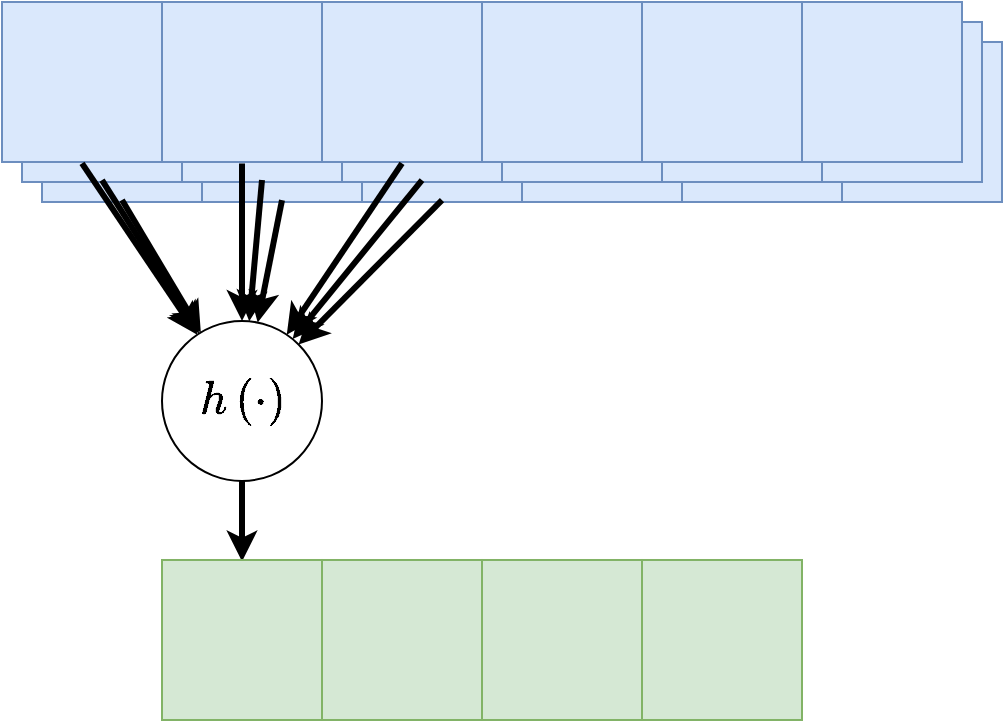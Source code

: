 <mxfile version="13.10.0" type="device" pages="4"><diagram id="vF97Dw1QmrKTJcvun0PX" name="0"><mxGraphModel dx="1350" dy="-3833" grid="1" gridSize="10" guides="1" tooltips="1" connect="0" arrows="0" fold="1" page="1" pageScale="1" pageWidth="827" pageHeight="1169" math="1" shadow="0"><root><mxCell id="0"/><mxCell id="1" parent="0"/><mxCell id="yicMpgWkKU4rlwMxTK-e-1" value="" style="whiteSpace=wrap;html=1;aspect=fixed;fillColor=#dae8fc;strokeColor=#6c8ebf;" vertex="1" parent="1"><mxGeometry x="100" y="4859.995" width="80" height="80" as="geometry"/></mxCell><mxCell id="yicMpgWkKU4rlwMxTK-e-2" value="" style="whiteSpace=wrap;html=1;aspect=fixed;fillColor=#dae8fc;strokeColor=#6c8ebf;" vertex="1" parent="1"><mxGeometry x="180" y="4859.995" width="80" height="80" as="geometry"/></mxCell><mxCell id="yicMpgWkKU4rlwMxTK-e-3" value="" style="whiteSpace=wrap;html=1;aspect=fixed;fillColor=#dae8fc;strokeColor=#6c8ebf;" vertex="1" parent="1"><mxGeometry x="260" y="4859.995" width="80" height="80" as="geometry"/></mxCell><mxCell id="yicMpgWkKU4rlwMxTK-e-4" value="" style="whiteSpace=wrap;html=1;aspect=fixed;fillColor=#dae8fc;strokeColor=#6c8ebf;" vertex="1" parent="1"><mxGeometry x="340" y="4859.995" width="80" height="80" as="geometry"/></mxCell><mxCell id="yicMpgWkKU4rlwMxTK-e-5" value="" style="whiteSpace=wrap;html=1;aspect=fixed;fillColor=#dae8fc;strokeColor=#6c8ebf;" vertex="1" parent="1"><mxGeometry x="420" y="4859.995" width="80" height="80" as="geometry"/></mxCell><mxCell id="yicMpgWkKU4rlwMxTK-e-6" value="" style="whiteSpace=wrap;html=1;aspect=fixed;fillColor=#dae8fc;strokeColor=#6c8ebf;" vertex="1" parent="1"><mxGeometry x="500" y="4859.995" width="80" height="80" as="geometry"/></mxCell><mxCell id="yicMpgWkKU4rlwMxTK-e-7" value="" style="whiteSpace=wrap;html=1;aspect=fixed;fillColor=#dae8fc;strokeColor=#6c8ebf;" vertex="1" parent="1"><mxGeometry x="90" y="4849.995" width="80" height="80" as="geometry"/></mxCell><mxCell id="yicMpgWkKU4rlwMxTK-e-8" value="" style="whiteSpace=wrap;html=1;aspect=fixed;fillColor=#dae8fc;strokeColor=#6c8ebf;" vertex="1" parent="1"><mxGeometry x="170" y="4849.995" width="80" height="80" as="geometry"/></mxCell><mxCell id="yicMpgWkKU4rlwMxTK-e-9" value="" style="whiteSpace=wrap;html=1;aspect=fixed;fillColor=#dae8fc;strokeColor=#6c8ebf;" vertex="1" parent="1"><mxGeometry x="250" y="4849.995" width="80" height="80" as="geometry"/></mxCell><mxCell id="yicMpgWkKU4rlwMxTK-e-10" value="" style="whiteSpace=wrap;html=1;aspect=fixed;fillColor=#dae8fc;strokeColor=#6c8ebf;" vertex="1" parent="1"><mxGeometry x="330" y="4849.995" width="80" height="80" as="geometry"/></mxCell><mxCell id="yicMpgWkKU4rlwMxTK-e-11" value="" style="whiteSpace=wrap;html=1;aspect=fixed;fillColor=#dae8fc;strokeColor=#6c8ebf;" vertex="1" parent="1"><mxGeometry x="410" y="4849.995" width="80" height="80" as="geometry"/></mxCell><mxCell id="yicMpgWkKU4rlwMxTK-e-12" value="" style="whiteSpace=wrap;html=1;aspect=fixed;fillColor=#dae8fc;strokeColor=#6c8ebf;" vertex="1" parent="1"><mxGeometry x="490" y="4849.995" width="80" height="80" as="geometry"/></mxCell><mxCell id="yicMpgWkKU4rlwMxTK-e-13" value="" style="whiteSpace=wrap;html=1;aspect=fixed;fillColor=#dae8fc;strokeColor=#6c8ebf;" vertex="1" parent="1"><mxGeometry x="80" y="4839.995" width="80" height="80" as="geometry"/></mxCell><mxCell id="yicMpgWkKU4rlwMxTK-e-14" value="" style="whiteSpace=wrap;html=1;aspect=fixed;fillColor=#dae8fc;strokeColor=#6c8ebf;" vertex="1" parent="1"><mxGeometry x="160" y="4839.995" width="80" height="80" as="geometry"/></mxCell><mxCell id="yicMpgWkKU4rlwMxTK-e-15" value="" style="whiteSpace=wrap;html=1;aspect=fixed;fillColor=#dae8fc;strokeColor=#6c8ebf;" vertex="1" parent="1"><mxGeometry x="240" y="4839.995" width="80" height="80" as="geometry"/></mxCell><mxCell id="yicMpgWkKU4rlwMxTK-e-16" value="" style="whiteSpace=wrap;html=1;aspect=fixed;fillColor=#dae8fc;strokeColor=#6c8ebf;" vertex="1" parent="1"><mxGeometry x="320" y="4839.995" width="80" height="80" as="geometry"/></mxCell><mxCell id="yicMpgWkKU4rlwMxTK-e-17" value="" style="whiteSpace=wrap;html=1;aspect=fixed;fillColor=#dae8fc;strokeColor=#6c8ebf;" vertex="1" parent="1"><mxGeometry x="400" y="4839.995" width="80" height="80" as="geometry"/></mxCell><mxCell id="yicMpgWkKU4rlwMxTK-e-18" value="" style="whiteSpace=wrap;html=1;aspect=fixed;fillColor=#dae8fc;strokeColor=#6c8ebf;" vertex="1" parent="1"><mxGeometry x="480" y="4839.995" width="80" height="80" as="geometry"/></mxCell><mxCell id="yicMpgWkKU4rlwMxTK-e-19" value="\(h\left(\cdot\right)\)&lt;br style=&quot;font-size: 20px&quot;&gt;" style="ellipse;whiteSpace=wrap;html=1;aspect=fixed;fontSize=20;" vertex="1" parent="1"><mxGeometry x="160" y="4999.495" width="80" height="80" as="geometry"/></mxCell><mxCell id="yicMpgWkKU4rlwMxTK-e-20" value="" style="endArrow=classic;html=1;strokeWidth=3;fontSize=20;exitX=0.5;exitY=1;exitDx=0;exitDy=0;" edge="1" parent="1" target="yicMpgWkKU4rlwMxTK-e-19"><mxGeometry width="50" height="50" relative="1" as="geometry"><mxPoint x="120" y="4920.722" as="sourcePoint"/><mxPoint x="107.812" y="5058.713" as="targetPoint"/></mxGeometry></mxCell><mxCell id="yicMpgWkKU4rlwMxTK-e-21" value="" style="endArrow=classic;html=1;strokeWidth=3;fontSize=20;exitX=0.5;exitY=1;exitDx=0;exitDy=0;" edge="1" parent="1" target="yicMpgWkKU4rlwMxTK-e-19"><mxGeometry width="50" height="50" relative="1" as="geometry"><mxPoint x="200" y="4920.722" as="sourcePoint"/><mxPoint x="117.812" y="5068.713" as="targetPoint"/></mxGeometry></mxCell><mxCell id="yicMpgWkKU4rlwMxTK-e-22" value="" style="endArrow=classic;html=1;strokeWidth=3;fontSize=20;exitX=0.5;exitY=1;exitDx=0;exitDy=0;entryX=0.5;entryY=0;entryDx=0;entryDy=0;" edge="1" parent="1" source="yicMpgWkKU4rlwMxTK-e-19"><mxGeometry width="50" height="50" relative="1" as="geometry"><mxPoint x="70" y="4949.495" as="sourcePoint"/><mxPoint x="200" y="5119.722" as="targetPoint"/></mxGeometry></mxCell><mxCell id="yicMpgWkKU4rlwMxTK-e-23" value="" style="whiteSpace=wrap;html=1;aspect=fixed;fillColor=#d5e8d4;strokeColor=#82b366;" vertex="1" parent="1"><mxGeometry x="160" y="5118.995" width="80" height="80" as="geometry"/></mxCell><mxCell id="yicMpgWkKU4rlwMxTK-e-24" value="" style="whiteSpace=wrap;html=1;aspect=fixed;fillColor=#d5e8d4;strokeColor=#82b366;" vertex="1" parent="1"><mxGeometry x="240" y="5118.995" width="80" height="80" as="geometry"/></mxCell><mxCell id="yicMpgWkKU4rlwMxTK-e-25" value="" style="whiteSpace=wrap;html=1;aspect=fixed;fillColor=#d5e8d4;strokeColor=#82b366;" vertex="1" parent="1"><mxGeometry x="320" y="5118.995" width="80" height="80" as="geometry"/></mxCell><mxCell id="yicMpgWkKU4rlwMxTK-e-26" value="&lt;font style=&quot;font-size: 40px&quot;&gt;&lt;br&gt;&lt;/font&gt;" style="whiteSpace=wrap;html=1;aspect=fixed;fillColor=#d5e8d4;strokeColor=#82b366;" vertex="1" parent="1"><mxGeometry x="400" y="5118.995" width="80" height="80" as="geometry"/></mxCell><mxCell id="yicMpgWkKU4rlwMxTK-e-27" value="" style="endArrow=classic;html=1;strokeWidth=3;fontSize=20;exitX=0.5;exitY=1;exitDx=0;exitDy=0;" edge="1" parent="1" target="yicMpgWkKU4rlwMxTK-e-19"><mxGeometry width="50" height="50" relative="1" as="geometry"><mxPoint x="280" y="4920.722" as="sourcePoint"/><mxPoint x="158.284" y="5023.711" as="targetPoint"/></mxGeometry></mxCell><mxCell id="yicMpgWkKU4rlwMxTK-e-28" value="" style="endArrow=classic;html=1;strokeWidth=3;fontSize=20;exitX=0.5;exitY=1;exitDx=0;exitDy=0;" edge="1" parent="1" target="yicMpgWkKU4rlwMxTK-e-19"><mxGeometry width="50" height="50" relative="1" as="geometry"><mxPoint x="300" y="4939.04" as="sourcePoint"/><mxPoint x="238.462" y="4982.389" as="targetPoint"/></mxGeometry></mxCell><mxCell id="yicMpgWkKU4rlwMxTK-e-29" value="" style="endArrow=classic;html=1;strokeWidth=3;fontSize=20;exitX=0.5;exitY=1;exitDx=0;exitDy=0;" edge="1" parent="1" target="yicMpgWkKU4rlwMxTK-e-19"><mxGeometry width="50" height="50" relative="1" as="geometry"><mxPoint x="290" y="4929.04" as="sourcePoint"/><mxPoint x="244.148" y="4989.665" as="targetPoint"/></mxGeometry></mxCell><mxCell id="yicMpgWkKU4rlwMxTK-e-30" value="" style="endArrow=classic;html=1;strokeWidth=3;fontSize=20;exitX=0.5;exitY=1;exitDx=0;exitDy=0;" edge="1" parent="1" target="yicMpgWkKU4rlwMxTK-e-19"><mxGeometry width="50" height="50" relative="1" as="geometry"><mxPoint x="210" y="4929.04" as="sourcePoint"/><mxPoint x="254.148" y="4999.665" as="targetPoint"/></mxGeometry></mxCell><mxCell id="yicMpgWkKU4rlwMxTK-e-31" value="" style="endArrow=classic;html=1;strokeWidth=3;fontSize=20;exitX=0.5;exitY=1;exitDx=0;exitDy=0;" edge="1" parent="1" target="yicMpgWkKU4rlwMxTK-e-19"><mxGeometry width="50" height="50" relative="1" as="geometry"><mxPoint x="220" y="4939.04" as="sourcePoint"/><mxPoint x="264.148" y="5009.665" as="targetPoint"/></mxGeometry></mxCell><mxCell id="yicMpgWkKU4rlwMxTK-e-32" value="" style="endArrow=classic;html=1;strokeWidth=3;fontSize=20;exitX=0.5;exitY=1;exitDx=0;exitDy=0;" edge="1" parent="1" target="yicMpgWkKU4rlwMxTK-e-19"><mxGeometry width="50" height="50" relative="1" as="geometry"><mxPoint x="130" y="4929.04" as="sourcePoint"/><mxPoint x="274.148" y="5019.665" as="targetPoint"/></mxGeometry></mxCell><mxCell id="yicMpgWkKU4rlwMxTK-e-33" value="" style="endArrow=classic;html=1;strokeWidth=3;fontSize=20;exitX=0.5;exitY=1;exitDx=0;exitDy=0;" edge="1" parent="1" target="yicMpgWkKU4rlwMxTK-e-19"><mxGeometry width="50" height="50" relative="1" as="geometry"><mxPoint x="140" y="4939.04" as="sourcePoint"/><mxPoint x="284.148" y="5029.665" as="targetPoint"/></mxGeometry></mxCell></root></mxGraphModel></diagram><diagram name="1" id="jdx3Bt6Y40YBMdwfcejQ"><mxGraphModel dx="1350" dy="-3833" grid="1" gridSize="10" guides="1" tooltips="1" connect="0" arrows="0" fold="1" page="1" pageScale="1" pageWidth="827" pageHeight="1169" math="1" shadow="0"><root><mxCell id="Q7-mizfdC02JMbNpBQ0n-0"/><mxCell id="Q7-mizfdC02JMbNpBQ0n-1" parent="Q7-mizfdC02JMbNpBQ0n-0"/><mxCell id="Q7-mizfdC02JMbNpBQ0n-2" value="" style="whiteSpace=wrap;html=1;aspect=fixed;fillColor=#dae8fc;strokeColor=#6c8ebf;" vertex="1" parent="Q7-mizfdC02JMbNpBQ0n-1"><mxGeometry x="100" y="4859.995" width="80" height="80" as="geometry"/></mxCell><mxCell id="Q7-mizfdC02JMbNpBQ0n-3" value="" style="whiteSpace=wrap;html=1;aspect=fixed;fillColor=#dae8fc;strokeColor=#6c8ebf;" vertex="1" parent="Q7-mizfdC02JMbNpBQ0n-1"><mxGeometry x="180" y="4859.995" width="80" height="80" as="geometry"/></mxCell><mxCell id="Q7-mizfdC02JMbNpBQ0n-4" value="" style="whiteSpace=wrap;html=1;aspect=fixed;fillColor=#dae8fc;strokeColor=#6c8ebf;" vertex="1" parent="Q7-mizfdC02JMbNpBQ0n-1"><mxGeometry x="260" y="4859.995" width="80" height="80" as="geometry"/></mxCell><mxCell id="Q7-mizfdC02JMbNpBQ0n-5" value="" style="whiteSpace=wrap;html=1;aspect=fixed;fillColor=#dae8fc;strokeColor=#6c8ebf;" vertex="1" parent="Q7-mizfdC02JMbNpBQ0n-1"><mxGeometry x="340" y="4859.995" width="80" height="80" as="geometry"/></mxCell><mxCell id="Q7-mizfdC02JMbNpBQ0n-6" value="" style="whiteSpace=wrap;html=1;aspect=fixed;fillColor=#dae8fc;strokeColor=#6c8ebf;" vertex="1" parent="Q7-mizfdC02JMbNpBQ0n-1"><mxGeometry x="420" y="4859.995" width="80" height="80" as="geometry"/></mxCell><mxCell id="Q7-mizfdC02JMbNpBQ0n-7" value="" style="whiteSpace=wrap;html=1;aspect=fixed;fillColor=#dae8fc;strokeColor=#6c8ebf;" vertex="1" parent="Q7-mizfdC02JMbNpBQ0n-1"><mxGeometry x="500" y="4859.995" width="80" height="80" as="geometry"/></mxCell><mxCell id="Q7-mizfdC02JMbNpBQ0n-8" value="" style="whiteSpace=wrap;html=1;aspect=fixed;fillColor=#dae8fc;strokeColor=#6c8ebf;" vertex="1" parent="Q7-mizfdC02JMbNpBQ0n-1"><mxGeometry x="90" y="4849.995" width="80" height="80" as="geometry"/></mxCell><mxCell id="Q7-mizfdC02JMbNpBQ0n-9" value="" style="whiteSpace=wrap;html=1;aspect=fixed;fillColor=#dae8fc;strokeColor=#6c8ebf;" vertex="1" parent="Q7-mizfdC02JMbNpBQ0n-1"><mxGeometry x="170" y="4849.995" width="80" height="80" as="geometry"/></mxCell><mxCell id="Q7-mizfdC02JMbNpBQ0n-10" value="" style="whiteSpace=wrap;html=1;aspect=fixed;fillColor=#dae8fc;strokeColor=#6c8ebf;" vertex="1" parent="Q7-mizfdC02JMbNpBQ0n-1"><mxGeometry x="250" y="4849.995" width="80" height="80" as="geometry"/></mxCell><mxCell id="Q7-mizfdC02JMbNpBQ0n-11" value="" style="whiteSpace=wrap;html=1;aspect=fixed;fillColor=#dae8fc;strokeColor=#6c8ebf;" vertex="1" parent="Q7-mizfdC02JMbNpBQ0n-1"><mxGeometry x="330" y="4849.995" width="80" height="80" as="geometry"/></mxCell><mxCell id="Q7-mizfdC02JMbNpBQ0n-12" value="" style="whiteSpace=wrap;html=1;aspect=fixed;fillColor=#dae8fc;strokeColor=#6c8ebf;" vertex="1" parent="Q7-mizfdC02JMbNpBQ0n-1"><mxGeometry x="410" y="4849.995" width="80" height="80" as="geometry"/></mxCell><mxCell id="Q7-mizfdC02JMbNpBQ0n-13" value="" style="whiteSpace=wrap;html=1;aspect=fixed;fillColor=#dae8fc;strokeColor=#6c8ebf;" vertex="1" parent="Q7-mizfdC02JMbNpBQ0n-1"><mxGeometry x="490" y="4849.995" width="80" height="80" as="geometry"/></mxCell><mxCell id="Q7-mizfdC02JMbNpBQ0n-14" value="" style="whiteSpace=wrap;html=1;aspect=fixed;fillColor=#dae8fc;strokeColor=#6c8ebf;" vertex="1" parent="Q7-mizfdC02JMbNpBQ0n-1"><mxGeometry x="80" y="4839.995" width="80" height="80" as="geometry"/></mxCell><mxCell id="Q7-mizfdC02JMbNpBQ0n-15" value="" style="whiteSpace=wrap;html=1;aspect=fixed;fillColor=#dae8fc;strokeColor=#6c8ebf;" vertex="1" parent="Q7-mizfdC02JMbNpBQ0n-1"><mxGeometry x="160" y="4839.995" width="80" height="80" as="geometry"/></mxCell><mxCell id="Q7-mizfdC02JMbNpBQ0n-16" value="" style="whiteSpace=wrap;html=1;aspect=fixed;fillColor=#dae8fc;strokeColor=#6c8ebf;" vertex="1" parent="Q7-mizfdC02JMbNpBQ0n-1"><mxGeometry x="240" y="4839.995" width="80" height="80" as="geometry"/></mxCell><mxCell id="Q7-mizfdC02JMbNpBQ0n-17" value="" style="whiteSpace=wrap;html=1;aspect=fixed;fillColor=#dae8fc;strokeColor=#6c8ebf;" vertex="1" parent="Q7-mizfdC02JMbNpBQ0n-1"><mxGeometry x="320" y="4839.995" width="80" height="80" as="geometry"/></mxCell><mxCell id="Q7-mizfdC02JMbNpBQ0n-18" value="" style="whiteSpace=wrap;html=1;aspect=fixed;fillColor=#dae8fc;strokeColor=#6c8ebf;" vertex="1" parent="Q7-mizfdC02JMbNpBQ0n-1"><mxGeometry x="400" y="4839.995" width="80" height="80" as="geometry"/></mxCell><mxCell id="Q7-mizfdC02JMbNpBQ0n-19" value="" style="whiteSpace=wrap;html=1;aspect=fixed;fillColor=#dae8fc;strokeColor=#6c8ebf;" vertex="1" parent="Q7-mizfdC02JMbNpBQ0n-1"><mxGeometry x="480" y="4839.995" width="80" height="80" as="geometry"/></mxCell><mxCell id="Q7-mizfdC02JMbNpBQ0n-20" value="\(h\left(\cdot\right)\)&lt;br style=&quot;font-size: 20px&quot;&gt;" style="ellipse;whiteSpace=wrap;html=1;aspect=fixed;fontSize=20;" vertex="1" parent="Q7-mizfdC02JMbNpBQ0n-1"><mxGeometry x="240" y="4999.495" width="80" height="80" as="geometry"/></mxCell><mxCell id="Q7-mizfdC02JMbNpBQ0n-21" value="" style="endArrow=classic;html=1;strokeWidth=3;fontSize=20;exitX=0.5;exitY=1;exitDx=0;exitDy=0;" edge="1" parent="Q7-mizfdC02JMbNpBQ0n-1" target="Q7-mizfdC02JMbNpBQ0n-20"><mxGeometry width="50" height="50" relative="1" as="geometry"><mxPoint x="200" y="4920.722" as="sourcePoint"/><mxPoint x="187.812" y="5058.713" as="targetPoint"/></mxGeometry></mxCell><mxCell id="Q7-mizfdC02JMbNpBQ0n-22" value="" style="endArrow=classic;html=1;strokeWidth=3;fontSize=20;exitX=0.5;exitY=1;exitDx=0;exitDy=0;" edge="1" parent="Q7-mizfdC02JMbNpBQ0n-1" target="Q7-mizfdC02JMbNpBQ0n-20"><mxGeometry width="50" height="50" relative="1" as="geometry"><mxPoint x="280" y="4920.722" as="sourcePoint"/><mxPoint x="197.812" y="5068.713" as="targetPoint"/></mxGeometry></mxCell><mxCell id="Q7-mizfdC02JMbNpBQ0n-23" value="" style="endArrow=classic;html=1;strokeWidth=3;fontSize=20;exitX=0.5;exitY=1;exitDx=0;exitDy=0;entryX=0.5;entryY=0;entryDx=0;entryDy=0;" edge="1" parent="Q7-mizfdC02JMbNpBQ0n-1" source="Q7-mizfdC02JMbNpBQ0n-20"><mxGeometry width="50" height="50" relative="1" as="geometry"><mxPoint x="150" y="4949.495" as="sourcePoint"/><mxPoint x="280" y="5119.722" as="targetPoint"/></mxGeometry></mxCell><mxCell id="Q7-mizfdC02JMbNpBQ0n-24" value="" style="whiteSpace=wrap;html=1;aspect=fixed;fillColor=#d5e8d4;strokeColor=#82b366;" vertex="1" parent="Q7-mizfdC02JMbNpBQ0n-1"><mxGeometry x="160" y="5118.995" width="80" height="80" as="geometry"/></mxCell><mxCell id="Q7-mizfdC02JMbNpBQ0n-25" value="" style="whiteSpace=wrap;html=1;aspect=fixed;fillColor=#d5e8d4;strokeColor=#82b366;" vertex="1" parent="Q7-mizfdC02JMbNpBQ0n-1"><mxGeometry x="240" y="5118.995" width="80" height="80" as="geometry"/></mxCell><mxCell id="Q7-mizfdC02JMbNpBQ0n-26" value="" style="whiteSpace=wrap;html=1;aspect=fixed;fillColor=#d5e8d4;strokeColor=#82b366;" vertex="1" parent="Q7-mizfdC02JMbNpBQ0n-1"><mxGeometry x="320" y="5118.995" width="80" height="80" as="geometry"/></mxCell><mxCell id="Q7-mizfdC02JMbNpBQ0n-27" value="&lt;font style=&quot;font-size: 40px&quot;&gt;&lt;br&gt;&lt;/font&gt;" style="whiteSpace=wrap;html=1;aspect=fixed;fillColor=#d5e8d4;strokeColor=#82b366;" vertex="1" parent="Q7-mizfdC02JMbNpBQ0n-1"><mxGeometry x="400" y="5118.995" width="80" height="80" as="geometry"/></mxCell><mxCell id="Q7-mizfdC02JMbNpBQ0n-28" value="" style="endArrow=classic;html=1;strokeWidth=3;fontSize=20;exitX=0.5;exitY=1;exitDx=0;exitDy=0;" edge="1" parent="Q7-mizfdC02JMbNpBQ0n-1" target="Q7-mizfdC02JMbNpBQ0n-20"><mxGeometry width="50" height="50" relative="1" as="geometry"><mxPoint x="360" y="4920.722" as="sourcePoint"/><mxPoint x="238.284" y="5023.711" as="targetPoint"/></mxGeometry></mxCell><mxCell id="Q7-mizfdC02JMbNpBQ0n-29" value="" style="endArrow=classic;html=1;strokeWidth=3;fontSize=20;exitX=0.5;exitY=1;exitDx=0;exitDy=0;" edge="1" parent="Q7-mizfdC02JMbNpBQ0n-1" target="Q7-mizfdC02JMbNpBQ0n-20"><mxGeometry width="50" height="50" relative="1" as="geometry"><mxPoint x="380" y="4939.04" as="sourcePoint"/><mxPoint x="318.462" y="4982.389" as="targetPoint"/></mxGeometry></mxCell><mxCell id="Q7-mizfdC02JMbNpBQ0n-30" value="" style="endArrow=classic;html=1;strokeWidth=3;fontSize=20;exitX=0.5;exitY=1;exitDx=0;exitDy=0;" edge="1" parent="Q7-mizfdC02JMbNpBQ0n-1" target="Q7-mizfdC02JMbNpBQ0n-20"><mxGeometry width="50" height="50" relative="1" as="geometry"><mxPoint x="370" y="4929.04" as="sourcePoint"/><mxPoint x="324.148" y="4989.665" as="targetPoint"/></mxGeometry></mxCell><mxCell id="Q7-mizfdC02JMbNpBQ0n-31" value="" style="endArrow=classic;html=1;strokeWidth=3;fontSize=20;exitX=0.5;exitY=1;exitDx=0;exitDy=0;" edge="1" parent="Q7-mizfdC02JMbNpBQ0n-1" target="Q7-mizfdC02JMbNpBQ0n-20"><mxGeometry width="50" height="50" relative="1" as="geometry"><mxPoint x="290" y="4929.04" as="sourcePoint"/><mxPoint x="334.148" y="4999.665" as="targetPoint"/></mxGeometry></mxCell><mxCell id="Q7-mizfdC02JMbNpBQ0n-32" value="" style="endArrow=classic;html=1;strokeWidth=3;fontSize=20;exitX=0.5;exitY=1;exitDx=0;exitDy=0;" edge="1" parent="Q7-mizfdC02JMbNpBQ0n-1" target="Q7-mizfdC02JMbNpBQ0n-20"><mxGeometry width="50" height="50" relative="1" as="geometry"><mxPoint x="300" y="4939.04" as="sourcePoint"/><mxPoint x="344.148" y="5009.665" as="targetPoint"/></mxGeometry></mxCell><mxCell id="Q7-mizfdC02JMbNpBQ0n-33" value="" style="endArrow=classic;html=1;strokeWidth=3;fontSize=20;exitX=0.5;exitY=1;exitDx=0;exitDy=0;" edge="1" parent="Q7-mizfdC02JMbNpBQ0n-1" target="Q7-mizfdC02JMbNpBQ0n-20"><mxGeometry width="50" height="50" relative="1" as="geometry"><mxPoint x="210" y="4929.04" as="sourcePoint"/><mxPoint x="354.148" y="5019.665" as="targetPoint"/></mxGeometry></mxCell><mxCell id="Q7-mizfdC02JMbNpBQ0n-34" value="" style="endArrow=classic;html=1;strokeWidth=3;fontSize=20;exitX=0.5;exitY=1;exitDx=0;exitDy=0;" edge="1" parent="Q7-mizfdC02JMbNpBQ0n-1" target="Q7-mizfdC02JMbNpBQ0n-20"><mxGeometry width="50" height="50" relative="1" as="geometry"><mxPoint x="220" y="4939.04" as="sourcePoint"/><mxPoint x="364.148" y="5029.665" as="targetPoint"/></mxGeometry></mxCell></root></mxGraphModel></diagram><diagram name="2" id="B_kdHnkvG0iMtkzEU1_m"><mxGraphModel dx="1350" dy="-3833" grid="1" gridSize="10" guides="1" tooltips="1" connect="0" arrows="0" fold="1" page="1" pageScale="1" pageWidth="827" pageHeight="1169" math="1" shadow="0"><root><mxCell id="_heGyPgNGmB7MnMd4ksM-0"/><mxCell id="_heGyPgNGmB7MnMd4ksM-1" parent="_heGyPgNGmB7MnMd4ksM-0"/><mxCell id="_heGyPgNGmB7MnMd4ksM-2" value="" style="whiteSpace=wrap;html=1;aspect=fixed;fillColor=#dae8fc;strokeColor=#6c8ebf;" vertex="1" parent="_heGyPgNGmB7MnMd4ksM-1"><mxGeometry x="100" y="4859.995" width="80" height="80" as="geometry"/></mxCell><mxCell id="_heGyPgNGmB7MnMd4ksM-3" value="" style="whiteSpace=wrap;html=1;aspect=fixed;fillColor=#dae8fc;strokeColor=#6c8ebf;" vertex="1" parent="_heGyPgNGmB7MnMd4ksM-1"><mxGeometry x="180" y="4859.995" width="80" height="80" as="geometry"/></mxCell><mxCell id="_heGyPgNGmB7MnMd4ksM-4" value="" style="whiteSpace=wrap;html=1;aspect=fixed;fillColor=#dae8fc;strokeColor=#6c8ebf;" vertex="1" parent="_heGyPgNGmB7MnMd4ksM-1"><mxGeometry x="260" y="4859.995" width="80" height="80" as="geometry"/></mxCell><mxCell id="_heGyPgNGmB7MnMd4ksM-5" value="" style="whiteSpace=wrap;html=1;aspect=fixed;fillColor=#dae8fc;strokeColor=#6c8ebf;" vertex="1" parent="_heGyPgNGmB7MnMd4ksM-1"><mxGeometry x="340" y="4859.995" width="80" height="80" as="geometry"/></mxCell><mxCell id="_heGyPgNGmB7MnMd4ksM-6" value="" style="whiteSpace=wrap;html=1;aspect=fixed;fillColor=#dae8fc;strokeColor=#6c8ebf;" vertex="1" parent="_heGyPgNGmB7MnMd4ksM-1"><mxGeometry x="420" y="4859.995" width="80" height="80" as="geometry"/></mxCell><mxCell id="_heGyPgNGmB7MnMd4ksM-7" value="" style="whiteSpace=wrap;html=1;aspect=fixed;fillColor=#dae8fc;strokeColor=#6c8ebf;" vertex="1" parent="_heGyPgNGmB7MnMd4ksM-1"><mxGeometry x="500" y="4859.995" width="80" height="80" as="geometry"/></mxCell><mxCell id="_heGyPgNGmB7MnMd4ksM-8" value="" style="whiteSpace=wrap;html=1;aspect=fixed;fillColor=#dae8fc;strokeColor=#6c8ebf;" vertex="1" parent="_heGyPgNGmB7MnMd4ksM-1"><mxGeometry x="90" y="4849.995" width="80" height="80" as="geometry"/></mxCell><mxCell id="_heGyPgNGmB7MnMd4ksM-9" value="" style="whiteSpace=wrap;html=1;aspect=fixed;fillColor=#dae8fc;strokeColor=#6c8ebf;" vertex="1" parent="_heGyPgNGmB7MnMd4ksM-1"><mxGeometry x="170" y="4849.995" width="80" height="80" as="geometry"/></mxCell><mxCell id="_heGyPgNGmB7MnMd4ksM-10" value="" style="whiteSpace=wrap;html=1;aspect=fixed;fillColor=#dae8fc;strokeColor=#6c8ebf;" vertex="1" parent="_heGyPgNGmB7MnMd4ksM-1"><mxGeometry x="250" y="4849.995" width="80" height="80" as="geometry"/></mxCell><mxCell id="_heGyPgNGmB7MnMd4ksM-11" value="" style="whiteSpace=wrap;html=1;aspect=fixed;fillColor=#dae8fc;strokeColor=#6c8ebf;" vertex="1" parent="_heGyPgNGmB7MnMd4ksM-1"><mxGeometry x="330" y="4849.995" width="80" height="80" as="geometry"/></mxCell><mxCell id="_heGyPgNGmB7MnMd4ksM-12" value="" style="whiteSpace=wrap;html=1;aspect=fixed;fillColor=#dae8fc;strokeColor=#6c8ebf;" vertex="1" parent="_heGyPgNGmB7MnMd4ksM-1"><mxGeometry x="410" y="4849.995" width="80" height="80" as="geometry"/></mxCell><mxCell id="_heGyPgNGmB7MnMd4ksM-13" value="" style="whiteSpace=wrap;html=1;aspect=fixed;fillColor=#dae8fc;strokeColor=#6c8ebf;" vertex="1" parent="_heGyPgNGmB7MnMd4ksM-1"><mxGeometry x="490" y="4849.995" width="80" height="80" as="geometry"/></mxCell><mxCell id="_heGyPgNGmB7MnMd4ksM-14" value="" style="whiteSpace=wrap;html=1;aspect=fixed;fillColor=#dae8fc;strokeColor=#6c8ebf;" vertex="1" parent="_heGyPgNGmB7MnMd4ksM-1"><mxGeometry x="80" y="4839.995" width="80" height="80" as="geometry"/></mxCell><mxCell id="_heGyPgNGmB7MnMd4ksM-15" value="" style="whiteSpace=wrap;html=1;aspect=fixed;fillColor=#dae8fc;strokeColor=#6c8ebf;" vertex="1" parent="_heGyPgNGmB7MnMd4ksM-1"><mxGeometry x="160" y="4839.995" width="80" height="80" as="geometry"/></mxCell><mxCell id="_heGyPgNGmB7MnMd4ksM-16" value="" style="whiteSpace=wrap;html=1;aspect=fixed;fillColor=#dae8fc;strokeColor=#6c8ebf;" vertex="1" parent="_heGyPgNGmB7MnMd4ksM-1"><mxGeometry x="240" y="4839.995" width="80" height="80" as="geometry"/></mxCell><mxCell id="_heGyPgNGmB7MnMd4ksM-17" value="" style="whiteSpace=wrap;html=1;aspect=fixed;fillColor=#dae8fc;strokeColor=#6c8ebf;" vertex="1" parent="_heGyPgNGmB7MnMd4ksM-1"><mxGeometry x="320" y="4839.995" width="80" height="80" as="geometry"/></mxCell><mxCell id="_heGyPgNGmB7MnMd4ksM-18" value="" style="whiteSpace=wrap;html=1;aspect=fixed;fillColor=#dae8fc;strokeColor=#6c8ebf;" vertex="1" parent="_heGyPgNGmB7MnMd4ksM-1"><mxGeometry x="400" y="4839.995" width="80" height="80" as="geometry"/></mxCell><mxCell id="_heGyPgNGmB7MnMd4ksM-19" value="" style="whiteSpace=wrap;html=1;aspect=fixed;fillColor=#dae8fc;strokeColor=#6c8ebf;" vertex="1" parent="_heGyPgNGmB7MnMd4ksM-1"><mxGeometry x="480" y="4839.995" width="80" height="80" as="geometry"/></mxCell><mxCell id="_heGyPgNGmB7MnMd4ksM-20" value="\(h\left(\cdot\right)\)&lt;br style=&quot;font-size: 20px&quot;&gt;" style="ellipse;whiteSpace=wrap;html=1;aspect=fixed;fontSize=20;" vertex="1" parent="_heGyPgNGmB7MnMd4ksM-1"><mxGeometry x="320" y="4999.495" width="80" height="80" as="geometry"/></mxCell><mxCell id="_heGyPgNGmB7MnMd4ksM-21" value="" style="endArrow=classic;html=1;strokeWidth=3;fontSize=20;exitX=0.5;exitY=1;exitDx=0;exitDy=0;" edge="1" parent="_heGyPgNGmB7MnMd4ksM-1" target="_heGyPgNGmB7MnMd4ksM-20"><mxGeometry width="50" height="50" relative="1" as="geometry"><mxPoint x="280" y="4920.722" as="sourcePoint"/><mxPoint x="267.812" y="5058.713" as="targetPoint"/></mxGeometry></mxCell><mxCell id="_heGyPgNGmB7MnMd4ksM-22" value="" style="endArrow=classic;html=1;strokeWidth=3;fontSize=20;exitX=0.5;exitY=1;exitDx=0;exitDy=0;" edge="1" parent="_heGyPgNGmB7MnMd4ksM-1" target="_heGyPgNGmB7MnMd4ksM-20"><mxGeometry width="50" height="50" relative="1" as="geometry"><mxPoint x="360" y="4920.722" as="sourcePoint"/><mxPoint x="277.812" y="5068.713" as="targetPoint"/></mxGeometry></mxCell><mxCell id="_heGyPgNGmB7MnMd4ksM-23" value="" style="endArrow=classic;html=1;strokeWidth=3;fontSize=20;exitX=0.5;exitY=1;exitDx=0;exitDy=0;entryX=0.5;entryY=0;entryDx=0;entryDy=0;" edge="1" parent="_heGyPgNGmB7MnMd4ksM-1" source="_heGyPgNGmB7MnMd4ksM-20"><mxGeometry width="50" height="50" relative="1" as="geometry"><mxPoint x="230" y="4949.495" as="sourcePoint"/><mxPoint x="360" y="5119.722" as="targetPoint"/></mxGeometry></mxCell><mxCell id="_heGyPgNGmB7MnMd4ksM-24" value="" style="whiteSpace=wrap;html=1;aspect=fixed;fillColor=#d5e8d4;strokeColor=#82b366;" vertex="1" parent="_heGyPgNGmB7MnMd4ksM-1"><mxGeometry x="160" y="5118.995" width="80" height="80" as="geometry"/></mxCell><mxCell id="_heGyPgNGmB7MnMd4ksM-25" value="" style="whiteSpace=wrap;html=1;aspect=fixed;fillColor=#d5e8d4;strokeColor=#82b366;" vertex="1" parent="_heGyPgNGmB7MnMd4ksM-1"><mxGeometry x="240" y="5118.995" width="80" height="80" as="geometry"/></mxCell><mxCell id="_heGyPgNGmB7MnMd4ksM-26" value="" style="whiteSpace=wrap;html=1;aspect=fixed;fillColor=#d5e8d4;strokeColor=#82b366;" vertex="1" parent="_heGyPgNGmB7MnMd4ksM-1"><mxGeometry x="320" y="5118.995" width="80" height="80" as="geometry"/></mxCell><mxCell id="_heGyPgNGmB7MnMd4ksM-27" value="&lt;font style=&quot;font-size: 40px&quot;&gt;&lt;br&gt;&lt;/font&gt;" style="whiteSpace=wrap;html=1;aspect=fixed;fillColor=#d5e8d4;strokeColor=#82b366;" vertex="1" parent="_heGyPgNGmB7MnMd4ksM-1"><mxGeometry x="400" y="5118.995" width="80" height="80" as="geometry"/></mxCell><mxCell id="_heGyPgNGmB7MnMd4ksM-28" value="" style="endArrow=classic;html=1;strokeWidth=3;fontSize=20;exitX=0.5;exitY=1;exitDx=0;exitDy=0;" edge="1" parent="_heGyPgNGmB7MnMd4ksM-1" target="_heGyPgNGmB7MnMd4ksM-20"><mxGeometry width="50" height="50" relative="1" as="geometry"><mxPoint x="440" y="4920.722" as="sourcePoint"/><mxPoint x="318.284" y="5023.711" as="targetPoint"/></mxGeometry></mxCell><mxCell id="_heGyPgNGmB7MnMd4ksM-29" value="" style="endArrow=classic;html=1;strokeWidth=3;fontSize=20;exitX=0.5;exitY=1;exitDx=0;exitDy=0;" edge="1" parent="_heGyPgNGmB7MnMd4ksM-1" target="_heGyPgNGmB7MnMd4ksM-20"><mxGeometry width="50" height="50" relative="1" as="geometry"><mxPoint x="460" y="4939.04" as="sourcePoint"/><mxPoint x="398.462" y="4982.389" as="targetPoint"/></mxGeometry></mxCell><mxCell id="_heGyPgNGmB7MnMd4ksM-30" value="" style="endArrow=classic;html=1;strokeWidth=3;fontSize=20;exitX=0.5;exitY=1;exitDx=0;exitDy=0;" edge="1" parent="_heGyPgNGmB7MnMd4ksM-1" target="_heGyPgNGmB7MnMd4ksM-20"><mxGeometry width="50" height="50" relative="1" as="geometry"><mxPoint x="450" y="4929.04" as="sourcePoint"/><mxPoint x="404.148" y="4989.665" as="targetPoint"/></mxGeometry></mxCell><mxCell id="_heGyPgNGmB7MnMd4ksM-31" value="" style="endArrow=classic;html=1;strokeWidth=3;fontSize=20;exitX=0.5;exitY=1;exitDx=0;exitDy=0;" edge="1" parent="_heGyPgNGmB7MnMd4ksM-1" target="_heGyPgNGmB7MnMd4ksM-20"><mxGeometry width="50" height="50" relative="1" as="geometry"><mxPoint x="370" y="4929.04" as="sourcePoint"/><mxPoint x="414.148" y="4999.665" as="targetPoint"/></mxGeometry></mxCell><mxCell id="_heGyPgNGmB7MnMd4ksM-32" value="" style="endArrow=classic;html=1;strokeWidth=3;fontSize=20;exitX=0.5;exitY=1;exitDx=0;exitDy=0;" edge="1" parent="_heGyPgNGmB7MnMd4ksM-1" target="_heGyPgNGmB7MnMd4ksM-20"><mxGeometry width="50" height="50" relative="1" as="geometry"><mxPoint x="380" y="4939.04" as="sourcePoint"/><mxPoint x="424.148" y="5009.665" as="targetPoint"/></mxGeometry></mxCell><mxCell id="_heGyPgNGmB7MnMd4ksM-33" value="" style="endArrow=classic;html=1;strokeWidth=3;fontSize=20;exitX=0.5;exitY=1;exitDx=0;exitDy=0;" edge="1" parent="_heGyPgNGmB7MnMd4ksM-1" target="_heGyPgNGmB7MnMd4ksM-20"><mxGeometry width="50" height="50" relative="1" as="geometry"><mxPoint x="290" y="4929.04" as="sourcePoint"/><mxPoint x="434.148" y="5019.665" as="targetPoint"/></mxGeometry></mxCell><mxCell id="_heGyPgNGmB7MnMd4ksM-34" value="" style="endArrow=classic;html=1;strokeWidth=3;fontSize=20;exitX=0.5;exitY=1;exitDx=0;exitDy=0;" edge="1" parent="_heGyPgNGmB7MnMd4ksM-1" target="_heGyPgNGmB7MnMd4ksM-20"><mxGeometry width="50" height="50" relative="1" as="geometry"><mxPoint x="300" y="4939.04" as="sourcePoint"/><mxPoint x="444.148" y="5029.665" as="targetPoint"/></mxGeometry></mxCell></root></mxGraphModel></diagram><diagram name="3" id="i4eUgRDLIPsUilUY2_Qz"><mxGraphModel dx="1350" dy="-3833" grid="1" gridSize="10" guides="1" tooltips="1" connect="0" arrows="0" fold="1" page="1" pageScale="1" pageWidth="827" pageHeight="1169" math="1" shadow="0"><root><mxCell id="PXndR9mLXib7AlPeBWfm-0"/><mxCell id="PXndR9mLXib7AlPeBWfm-1" parent="PXndR9mLXib7AlPeBWfm-0"/><mxCell id="PXndR9mLXib7AlPeBWfm-2" value="" style="whiteSpace=wrap;html=1;aspect=fixed;fillColor=#dae8fc;strokeColor=#6c8ebf;" vertex="1" parent="PXndR9mLXib7AlPeBWfm-1"><mxGeometry x="100" y="4859.995" width="80" height="80" as="geometry"/></mxCell><mxCell id="PXndR9mLXib7AlPeBWfm-3" value="" style="whiteSpace=wrap;html=1;aspect=fixed;fillColor=#dae8fc;strokeColor=#6c8ebf;" vertex="1" parent="PXndR9mLXib7AlPeBWfm-1"><mxGeometry x="180" y="4859.995" width="80" height="80" as="geometry"/></mxCell><mxCell id="PXndR9mLXib7AlPeBWfm-4" value="" style="whiteSpace=wrap;html=1;aspect=fixed;fillColor=#dae8fc;strokeColor=#6c8ebf;" vertex="1" parent="PXndR9mLXib7AlPeBWfm-1"><mxGeometry x="260" y="4859.995" width="80" height="80" as="geometry"/></mxCell><mxCell id="PXndR9mLXib7AlPeBWfm-5" value="" style="whiteSpace=wrap;html=1;aspect=fixed;fillColor=#dae8fc;strokeColor=#6c8ebf;" vertex="1" parent="PXndR9mLXib7AlPeBWfm-1"><mxGeometry x="340" y="4859.995" width="80" height="80" as="geometry"/></mxCell><mxCell id="PXndR9mLXib7AlPeBWfm-6" value="" style="whiteSpace=wrap;html=1;aspect=fixed;fillColor=#dae8fc;strokeColor=#6c8ebf;" vertex="1" parent="PXndR9mLXib7AlPeBWfm-1"><mxGeometry x="420" y="4859.995" width="80" height="80" as="geometry"/></mxCell><mxCell id="PXndR9mLXib7AlPeBWfm-7" value="" style="whiteSpace=wrap;html=1;aspect=fixed;fillColor=#dae8fc;strokeColor=#6c8ebf;" vertex="1" parent="PXndR9mLXib7AlPeBWfm-1"><mxGeometry x="500" y="4859.995" width="80" height="80" as="geometry"/></mxCell><mxCell id="PXndR9mLXib7AlPeBWfm-8" value="" style="whiteSpace=wrap;html=1;aspect=fixed;fillColor=#dae8fc;strokeColor=#6c8ebf;" vertex="1" parent="PXndR9mLXib7AlPeBWfm-1"><mxGeometry x="90" y="4849.995" width="80" height="80" as="geometry"/></mxCell><mxCell id="PXndR9mLXib7AlPeBWfm-9" value="" style="whiteSpace=wrap;html=1;aspect=fixed;fillColor=#dae8fc;strokeColor=#6c8ebf;" vertex="1" parent="PXndR9mLXib7AlPeBWfm-1"><mxGeometry x="170" y="4849.995" width="80" height="80" as="geometry"/></mxCell><mxCell id="PXndR9mLXib7AlPeBWfm-10" value="" style="whiteSpace=wrap;html=1;aspect=fixed;fillColor=#dae8fc;strokeColor=#6c8ebf;" vertex="1" parent="PXndR9mLXib7AlPeBWfm-1"><mxGeometry x="250" y="4849.995" width="80" height="80" as="geometry"/></mxCell><mxCell id="PXndR9mLXib7AlPeBWfm-11" value="" style="whiteSpace=wrap;html=1;aspect=fixed;fillColor=#dae8fc;strokeColor=#6c8ebf;" vertex="1" parent="PXndR9mLXib7AlPeBWfm-1"><mxGeometry x="330" y="4849.995" width="80" height="80" as="geometry"/></mxCell><mxCell id="PXndR9mLXib7AlPeBWfm-12" value="" style="whiteSpace=wrap;html=1;aspect=fixed;fillColor=#dae8fc;strokeColor=#6c8ebf;" vertex="1" parent="PXndR9mLXib7AlPeBWfm-1"><mxGeometry x="410" y="4849.995" width="80" height="80" as="geometry"/></mxCell><mxCell id="PXndR9mLXib7AlPeBWfm-13" value="" style="whiteSpace=wrap;html=1;aspect=fixed;fillColor=#dae8fc;strokeColor=#6c8ebf;" vertex="1" parent="PXndR9mLXib7AlPeBWfm-1"><mxGeometry x="490" y="4849.995" width="80" height="80" as="geometry"/></mxCell><mxCell id="PXndR9mLXib7AlPeBWfm-14" value="" style="whiteSpace=wrap;html=1;aspect=fixed;fillColor=#dae8fc;strokeColor=#6c8ebf;" vertex="1" parent="PXndR9mLXib7AlPeBWfm-1"><mxGeometry x="80" y="4839.995" width="80" height="80" as="geometry"/></mxCell><mxCell id="PXndR9mLXib7AlPeBWfm-15" value="" style="whiteSpace=wrap;html=1;aspect=fixed;fillColor=#dae8fc;strokeColor=#6c8ebf;" vertex="1" parent="PXndR9mLXib7AlPeBWfm-1"><mxGeometry x="160" y="4839.995" width="80" height="80" as="geometry"/></mxCell><mxCell id="PXndR9mLXib7AlPeBWfm-16" value="" style="whiteSpace=wrap;html=1;aspect=fixed;fillColor=#dae8fc;strokeColor=#6c8ebf;" vertex="1" parent="PXndR9mLXib7AlPeBWfm-1"><mxGeometry x="240" y="4839.995" width="80" height="80" as="geometry"/></mxCell><mxCell id="PXndR9mLXib7AlPeBWfm-17" value="" style="whiteSpace=wrap;html=1;aspect=fixed;fillColor=#dae8fc;strokeColor=#6c8ebf;" vertex="1" parent="PXndR9mLXib7AlPeBWfm-1"><mxGeometry x="320" y="4839.995" width="80" height="80" as="geometry"/></mxCell><mxCell id="PXndR9mLXib7AlPeBWfm-18" value="" style="whiteSpace=wrap;html=1;aspect=fixed;fillColor=#dae8fc;strokeColor=#6c8ebf;" vertex="1" parent="PXndR9mLXib7AlPeBWfm-1"><mxGeometry x="400" y="4839.995" width="80" height="80" as="geometry"/></mxCell><mxCell id="PXndR9mLXib7AlPeBWfm-19" value="" style="whiteSpace=wrap;html=1;aspect=fixed;fillColor=#dae8fc;strokeColor=#6c8ebf;" vertex="1" parent="PXndR9mLXib7AlPeBWfm-1"><mxGeometry x="480" y="4839.995" width="80" height="80" as="geometry"/></mxCell><mxCell id="PXndR9mLXib7AlPeBWfm-20" value="\(h\left(\cdot\right)\)&lt;br style=&quot;font-size: 20px&quot;&gt;" style="ellipse;whiteSpace=wrap;html=1;aspect=fixed;fontSize=20;" vertex="1" parent="PXndR9mLXib7AlPeBWfm-1"><mxGeometry x="400" y="4999.495" width="80" height="80" as="geometry"/></mxCell><mxCell id="PXndR9mLXib7AlPeBWfm-21" value="" style="endArrow=classic;html=1;strokeWidth=3;fontSize=20;exitX=0.5;exitY=1;exitDx=0;exitDy=0;" edge="1" parent="PXndR9mLXib7AlPeBWfm-1" target="PXndR9mLXib7AlPeBWfm-20"><mxGeometry width="50" height="50" relative="1" as="geometry"><mxPoint x="360" y="4920.722" as="sourcePoint"/><mxPoint x="347.812" y="5058.713" as="targetPoint"/></mxGeometry></mxCell><mxCell id="PXndR9mLXib7AlPeBWfm-22" value="" style="endArrow=classic;html=1;strokeWidth=3;fontSize=20;exitX=0.5;exitY=1;exitDx=0;exitDy=0;" edge="1" parent="PXndR9mLXib7AlPeBWfm-1" target="PXndR9mLXib7AlPeBWfm-20"><mxGeometry width="50" height="50" relative="1" as="geometry"><mxPoint x="440" y="4920.722" as="sourcePoint"/><mxPoint x="357.812" y="5068.713" as="targetPoint"/></mxGeometry></mxCell><mxCell id="PXndR9mLXib7AlPeBWfm-23" value="" style="endArrow=classic;html=1;strokeWidth=3;fontSize=20;exitX=0.5;exitY=1;exitDx=0;exitDy=0;entryX=0.5;entryY=0;entryDx=0;entryDy=0;" edge="1" parent="PXndR9mLXib7AlPeBWfm-1" source="PXndR9mLXib7AlPeBWfm-20"><mxGeometry width="50" height="50" relative="1" as="geometry"><mxPoint x="310" y="4949.495" as="sourcePoint"/><mxPoint x="440" y="5119.722" as="targetPoint"/></mxGeometry></mxCell><mxCell id="PXndR9mLXib7AlPeBWfm-24" value="" style="whiteSpace=wrap;html=1;aspect=fixed;fillColor=#d5e8d4;strokeColor=#82b366;" vertex="1" parent="PXndR9mLXib7AlPeBWfm-1"><mxGeometry x="160" y="5118.995" width="80" height="80" as="geometry"/></mxCell><mxCell id="PXndR9mLXib7AlPeBWfm-25" value="" style="whiteSpace=wrap;html=1;aspect=fixed;fillColor=#d5e8d4;strokeColor=#82b366;" vertex="1" parent="PXndR9mLXib7AlPeBWfm-1"><mxGeometry x="240" y="5118.995" width="80" height="80" as="geometry"/></mxCell><mxCell id="PXndR9mLXib7AlPeBWfm-26" value="" style="whiteSpace=wrap;html=1;aspect=fixed;fillColor=#d5e8d4;strokeColor=#82b366;" vertex="1" parent="PXndR9mLXib7AlPeBWfm-1"><mxGeometry x="320" y="5118.995" width="80" height="80" as="geometry"/></mxCell><mxCell id="PXndR9mLXib7AlPeBWfm-27" value="&lt;font style=&quot;font-size: 40px&quot;&gt;&lt;br&gt;&lt;/font&gt;" style="whiteSpace=wrap;html=1;aspect=fixed;fillColor=#d5e8d4;strokeColor=#82b366;" vertex="1" parent="PXndR9mLXib7AlPeBWfm-1"><mxGeometry x="400" y="5118.995" width="80" height="80" as="geometry"/></mxCell><mxCell id="PXndR9mLXib7AlPeBWfm-28" value="" style="endArrow=classic;html=1;strokeWidth=3;fontSize=20;exitX=0.5;exitY=1;exitDx=0;exitDy=0;" edge="1" parent="PXndR9mLXib7AlPeBWfm-1" target="PXndR9mLXib7AlPeBWfm-20"><mxGeometry width="50" height="50" relative="1" as="geometry"><mxPoint x="520" y="4920.722" as="sourcePoint"/><mxPoint x="398.284" y="5023.711" as="targetPoint"/></mxGeometry></mxCell><mxCell id="PXndR9mLXib7AlPeBWfm-29" value="" style="endArrow=classic;html=1;strokeWidth=3;fontSize=20;exitX=0.5;exitY=1;exitDx=0;exitDy=0;" edge="1" parent="PXndR9mLXib7AlPeBWfm-1" target="PXndR9mLXib7AlPeBWfm-20"><mxGeometry width="50" height="50" relative="1" as="geometry"><mxPoint x="540" y="4939.04" as="sourcePoint"/><mxPoint x="478.462" y="4982.389" as="targetPoint"/></mxGeometry></mxCell><mxCell id="PXndR9mLXib7AlPeBWfm-30" value="" style="endArrow=classic;html=1;strokeWidth=3;fontSize=20;exitX=0.5;exitY=1;exitDx=0;exitDy=0;" edge="1" parent="PXndR9mLXib7AlPeBWfm-1" target="PXndR9mLXib7AlPeBWfm-20"><mxGeometry width="50" height="50" relative="1" as="geometry"><mxPoint x="530" y="4929.04" as="sourcePoint"/><mxPoint x="484.148" y="4989.665" as="targetPoint"/></mxGeometry></mxCell><mxCell id="PXndR9mLXib7AlPeBWfm-31" value="" style="endArrow=classic;html=1;strokeWidth=3;fontSize=20;exitX=0.5;exitY=1;exitDx=0;exitDy=0;" edge="1" parent="PXndR9mLXib7AlPeBWfm-1" target="PXndR9mLXib7AlPeBWfm-20"><mxGeometry width="50" height="50" relative="1" as="geometry"><mxPoint x="450" y="4929.04" as="sourcePoint"/><mxPoint x="494.148" y="4999.665" as="targetPoint"/></mxGeometry></mxCell><mxCell id="PXndR9mLXib7AlPeBWfm-32" value="" style="endArrow=classic;html=1;strokeWidth=3;fontSize=20;exitX=0.5;exitY=1;exitDx=0;exitDy=0;" edge="1" parent="PXndR9mLXib7AlPeBWfm-1" target="PXndR9mLXib7AlPeBWfm-20"><mxGeometry width="50" height="50" relative="1" as="geometry"><mxPoint x="460" y="4939.04" as="sourcePoint"/><mxPoint x="504.148" y="5009.665" as="targetPoint"/></mxGeometry></mxCell><mxCell id="PXndR9mLXib7AlPeBWfm-33" value="" style="endArrow=classic;html=1;strokeWidth=3;fontSize=20;exitX=0.5;exitY=1;exitDx=0;exitDy=0;" edge="1" parent="PXndR9mLXib7AlPeBWfm-1" target="PXndR9mLXib7AlPeBWfm-20"><mxGeometry width="50" height="50" relative="1" as="geometry"><mxPoint x="370" y="4929.04" as="sourcePoint"/><mxPoint x="514.148" y="5019.665" as="targetPoint"/></mxGeometry></mxCell><mxCell id="PXndR9mLXib7AlPeBWfm-34" value="" style="endArrow=classic;html=1;strokeWidth=3;fontSize=20;exitX=0.5;exitY=1;exitDx=0;exitDy=0;" edge="1" parent="PXndR9mLXib7AlPeBWfm-1" target="PXndR9mLXib7AlPeBWfm-20"><mxGeometry width="50" height="50" relative="1" as="geometry"><mxPoint x="380" y="4939.04" as="sourcePoint"/><mxPoint x="524.148" y="5029.665" as="targetPoint"/></mxGeometry></mxCell></root></mxGraphModel></diagram></mxfile>